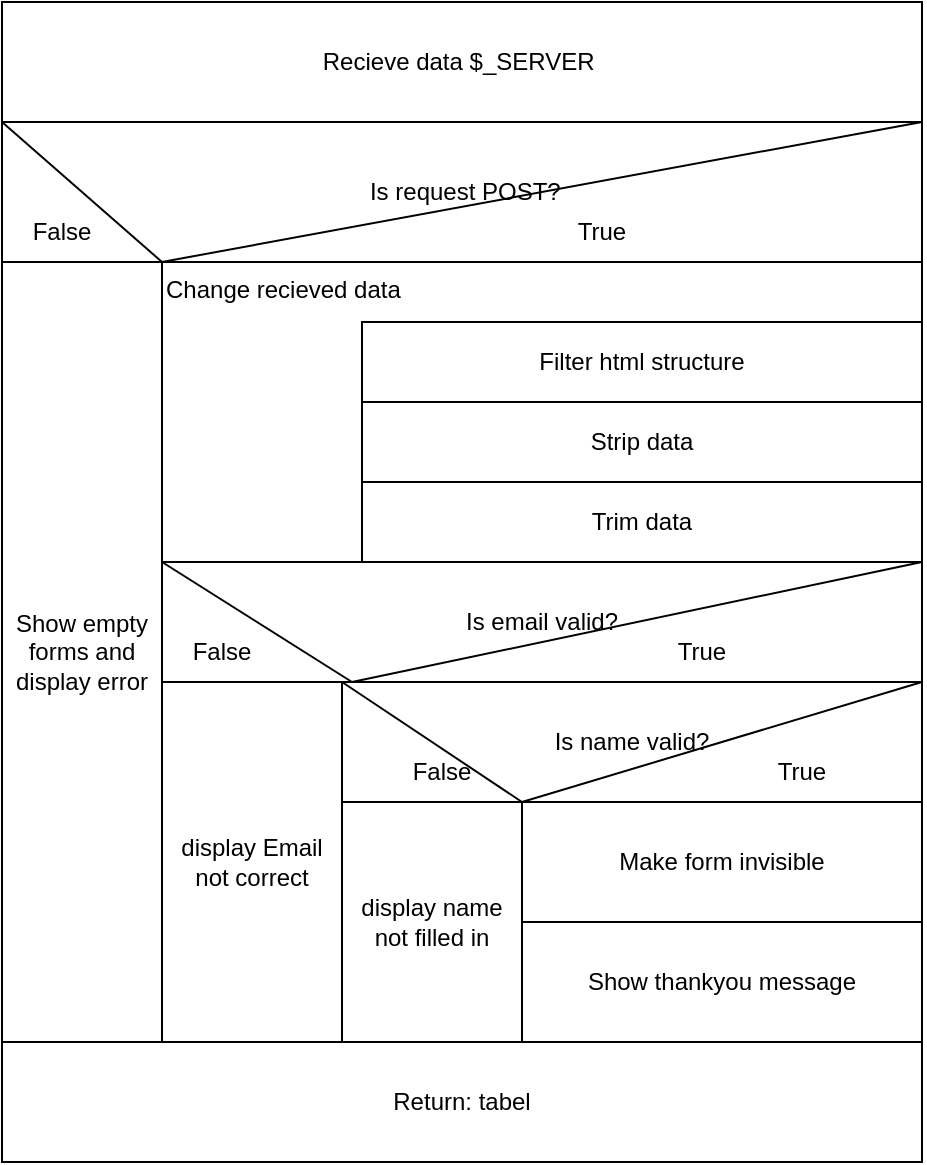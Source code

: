 <mxfile>
    <diagram id="Cfbvblk6EP7IkT7JeEiM" name="Page-1">
        <mxGraphModel dx="834" dy="646" grid="1" gridSize="10" guides="1" tooltips="1" connect="1" arrows="1" fold="1" page="1" pageScale="1" pageWidth="827" pageHeight="1169" math="0" shadow="0">
            <root>
                <mxCell id="0"/>
                <mxCell id="1" parent="0"/>
                <mxCell id="3" value="Return: tabel" style="rounded=0;whiteSpace=wrap;html=1;" parent="1" vertex="1">
                    <mxGeometry x="280" y="650" width="460" height="60" as="geometry"/>
                </mxCell>
                <mxCell id="4" value="Recieve data $_SERVER&amp;nbsp;" style="rounded=0;whiteSpace=wrap;html=1;" parent="1" vertex="1">
                    <mxGeometry x="280" y="130" width="460" height="60" as="geometry"/>
                </mxCell>
                <mxCell id="5" value="&amp;nbsp;Is request POST?" style="rounded=0;whiteSpace=wrap;html=1;" parent="1" vertex="1">
                    <mxGeometry x="280" y="190" width="460" height="70" as="geometry"/>
                </mxCell>
                <mxCell id="7" value="" style="endArrow=none;html=1;exitX=1;exitY=0;exitDx=0;exitDy=0;entryX=0;entryY=0;entryDx=0;entryDy=0;" parent="1" source="11" target="5" edge="1">
                    <mxGeometry width="50" height="50" relative="1" as="geometry">
                        <mxPoint x="390" y="360" as="sourcePoint"/>
                        <mxPoint x="440" y="310" as="targetPoint"/>
                    </mxGeometry>
                </mxCell>
                <mxCell id="8" value="" style="endArrow=none;html=1;entryX=0;entryY=0;entryDx=0;entryDy=0;exitX=1;exitY=0;exitDx=0;exitDy=0;" parent="1" source="5" target="12" edge="1">
                    <mxGeometry width="50" height="50" relative="1" as="geometry">
                        <mxPoint x="210" y="380" as="sourcePoint"/>
                        <mxPoint x="260" y="330" as="targetPoint"/>
                    </mxGeometry>
                </mxCell>
                <mxCell id="9" value="False" style="text;html=1;strokeColor=none;fillColor=none;align=center;verticalAlign=middle;whiteSpace=wrap;rounded=0;" parent="1" vertex="1">
                    <mxGeometry x="280" y="230" width="60" height="30" as="geometry"/>
                </mxCell>
                <mxCell id="10" value="True" style="text;html=1;strokeColor=none;fillColor=none;align=center;verticalAlign=middle;whiteSpace=wrap;rounded=0;" parent="1" vertex="1">
                    <mxGeometry x="550" y="230" width="60" height="30" as="geometry"/>
                </mxCell>
                <mxCell id="11" value="Show empty forms and display error" style="rounded=0;whiteSpace=wrap;html=1;" parent="1" vertex="1">
                    <mxGeometry x="280" y="260" width="80" height="390" as="geometry"/>
                </mxCell>
                <mxCell id="12" value="Change recieved data&amp;nbsp; &amp;nbsp; &amp;nbsp;&amp;nbsp;" style="rounded=0;whiteSpace=wrap;html=1;align=left;verticalAlign=top;" parent="1" vertex="1">
                    <mxGeometry x="360" y="260" width="380" height="150" as="geometry"/>
                </mxCell>
                <mxCell id="13" value="&lt;span&gt;Filter html structure&lt;/span&gt;" style="rounded=0;whiteSpace=wrap;html=1;" parent="1" vertex="1">
                    <mxGeometry x="460" y="290" width="280" height="40" as="geometry"/>
                </mxCell>
                <mxCell id="14" value="Trim data" style="rounded=0;whiteSpace=wrap;html=1;" parent="1" vertex="1">
                    <mxGeometry x="460" y="370" width="280" height="40" as="geometry"/>
                </mxCell>
                <mxCell id="15" value="Strip data" style="rounded=0;whiteSpace=wrap;html=1;" parent="1" vertex="1">
                    <mxGeometry x="460" y="330" width="280" height="40" as="geometry"/>
                </mxCell>
                <mxCell id="16" value="Is email valid?" style="rounded=0;whiteSpace=wrap;html=1;" parent="1" vertex="1">
                    <mxGeometry x="360" y="410" width="380" height="60" as="geometry"/>
                </mxCell>
                <mxCell id="17" value="" style="endArrow=none;html=1;exitX=0;exitY=0;exitDx=0;exitDy=0;entryX=0.25;entryY=1;entryDx=0;entryDy=0;" parent="1" source="16" target="16" edge="1">
                    <mxGeometry width="50" height="50" relative="1" as="geometry">
                        <mxPoint x="380" y="470" as="sourcePoint"/>
                        <mxPoint x="430" y="420" as="targetPoint"/>
                    </mxGeometry>
                </mxCell>
                <mxCell id="18" value="" style="endArrow=none;html=1;exitX=0.25;exitY=1;exitDx=0;exitDy=0;entryX=1;entryY=0;entryDx=0;entryDy=0;" parent="1" source="16" target="16" edge="1">
                    <mxGeometry width="50" height="50" relative="1" as="geometry">
                        <mxPoint x="450" y="540" as="sourcePoint"/>
                        <mxPoint x="500" y="490" as="targetPoint"/>
                    </mxGeometry>
                </mxCell>
                <mxCell id="19" value="True" style="text;html=1;strokeColor=none;fillColor=none;align=center;verticalAlign=middle;whiteSpace=wrap;rounded=0;" parent="1" vertex="1">
                    <mxGeometry x="600" y="440" width="60" height="30" as="geometry"/>
                </mxCell>
                <mxCell id="20" value="False" style="text;html=1;strokeColor=none;fillColor=none;align=center;verticalAlign=middle;whiteSpace=wrap;rounded=0;" parent="1" vertex="1">
                    <mxGeometry x="360" y="440" width="60" height="30" as="geometry"/>
                </mxCell>
                <mxCell id="21" value="display Email not correct" style="rounded=0;whiteSpace=wrap;html=1;" parent="1" vertex="1">
                    <mxGeometry x="360" y="470" width="90" height="180" as="geometry"/>
                </mxCell>
                <mxCell id="22" value="Is name valid?" style="rounded=0;whiteSpace=wrap;html=1;" vertex="1" parent="1">
                    <mxGeometry x="450" y="470" width="290" height="60" as="geometry"/>
                </mxCell>
                <mxCell id="23" value="" style="endArrow=none;html=1;exitX=0;exitY=0;exitDx=0;exitDy=0;entryX=1;entryY=0;entryDx=0;entryDy=0;" edge="1" parent="1" source="22" target="27">
                    <mxGeometry width="50" height="50" relative="1" as="geometry">
                        <mxPoint x="390" y="460" as="sourcePoint"/>
                        <mxPoint x="440" y="410" as="targetPoint"/>
                    </mxGeometry>
                </mxCell>
                <mxCell id="24" value="" style="endArrow=none;html=1;exitX=1;exitY=0;exitDx=0;exitDy=0;entryX=1;entryY=0;entryDx=0;entryDy=0;" edge="1" parent="1" source="27" target="22">
                    <mxGeometry width="50" height="50" relative="1" as="geometry">
                        <mxPoint x="390" y="460" as="sourcePoint"/>
                        <mxPoint x="440" y="410" as="targetPoint"/>
                    </mxGeometry>
                </mxCell>
                <mxCell id="25" value="True" style="text;html=1;strokeColor=none;fillColor=none;align=center;verticalAlign=middle;whiteSpace=wrap;rounded=0;" vertex="1" parent="1">
                    <mxGeometry x="650" y="500" width="60" height="30" as="geometry"/>
                </mxCell>
                <mxCell id="26" value="False" style="text;html=1;strokeColor=none;fillColor=none;align=center;verticalAlign=middle;whiteSpace=wrap;rounded=0;" vertex="1" parent="1">
                    <mxGeometry x="470" y="500" width="60" height="30" as="geometry"/>
                </mxCell>
                <mxCell id="27" value="display name not filled in" style="rounded=0;whiteSpace=wrap;html=1;" vertex="1" parent="1">
                    <mxGeometry x="450" y="530" width="90" height="120" as="geometry"/>
                </mxCell>
                <mxCell id="28" value="Make form invisible" style="rounded=0;whiteSpace=wrap;html=1;" vertex="1" parent="1">
                    <mxGeometry x="540" y="530" width="200" height="60" as="geometry"/>
                </mxCell>
                <mxCell id="30" value="Show thankyou message" style="rounded=0;whiteSpace=wrap;html=1;" vertex="1" parent="1">
                    <mxGeometry x="540" y="590" width="200" height="60" as="geometry"/>
                </mxCell>
            </root>
        </mxGraphModel>
    </diagram>
</mxfile>